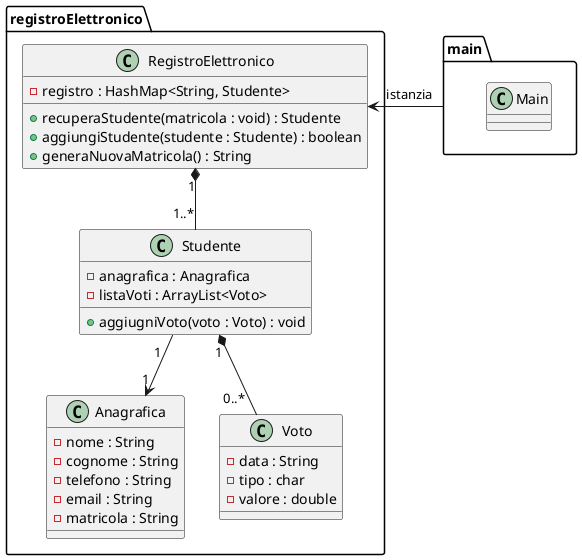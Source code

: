 @startuml
    package registroElettronico {
        class RegistroElettronico {
            - registro : HashMap<String, Studente>
            + recuperaStudente(matricola : void) : Studente
            + aggiungiStudente(studente : Studente) : boolean
            + generaNuovaMatricola() : String
        }

        class Studente {
            - anagrafica : Anagrafica
            - listaVoti : ArrayList<Voto>
            + aggiugniVoto(voto : Voto) : void
        }

        class Anagrafica {
            - nome : String
            - cognome : String
            - telefono : String
            - email : String
            - matricola : String
        }

        class Voto {
            - data : String
            - tipo : char
            - valore : double
        }
    }

    package main {
        class Main{}
    }

    Studente "1..*" -up-* "1" RegistroElettronico
    Studente "1  " --> "1" Anagrafica
    Studente "1" *-- "0..*  " Voto

    main -left-> RegistroElettronico : istanzia
@enduml
